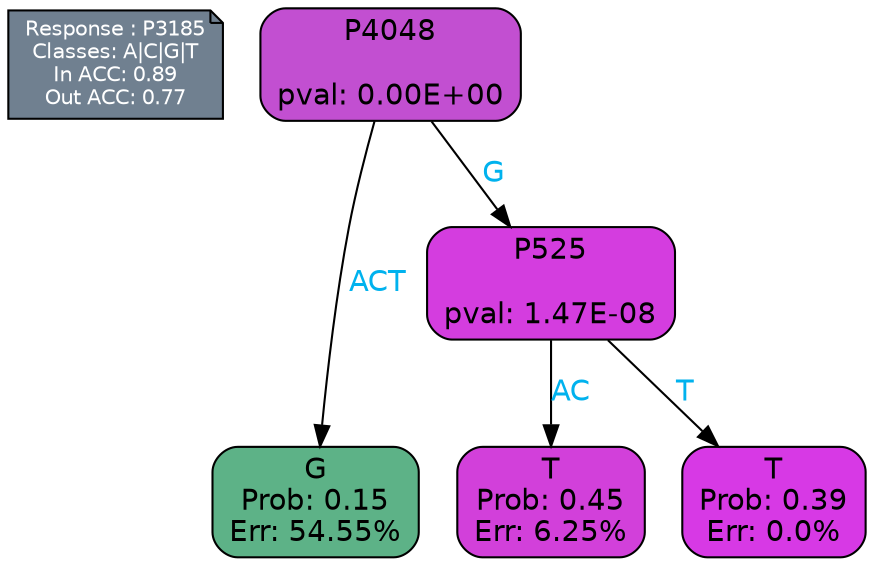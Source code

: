 digraph Tree {
node [shape=box, style="filled, rounded", color="black", fontname=helvetica] ;
graph [ranksep=equally, splines=polylines, bgcolor=transparent, dpi=600] ;
edge [fontname=helvetica] ;
LEGEND [label="Response : P3185
Classes: A|C|G|T
In ACC: 0.89
Out ACC: 0.77
",shape=note,align=left,style=filled,fillcolor="slategray",fontcolor="white",fontsize=10];1 [label="P4048

pval: 0.00E+00", fillcolor="#c24fd1"] ;
2 [label="G
Prob: 0.15
Err: 54.55%", fillcolor="#5db287"] ;
3 [label="P525

pval: 1.47E-08", fillcolor="#d43ddf"] ;
4 [label="T
Prob: 0.45
Err: 6.25%", fillcolor="#d240da"] ;
5 [label="T
Prob: 0.39
Err: 0.0%", fillcolor="#d739e5"] ;
1 -> 2 [label="ACT",fontcolor=deepskyblue2] ;
1 -> 3 [label="G",fontcolor=deepskyblue2] ;
3 -> 4 [label="AC",fontcolor=deepskyblue2] ;
3 -> 5 [label="T",fontcolor=deepskyblue2] ;
{rank = same; 2;4;5;}{rank = same; LEGEND;1;}}